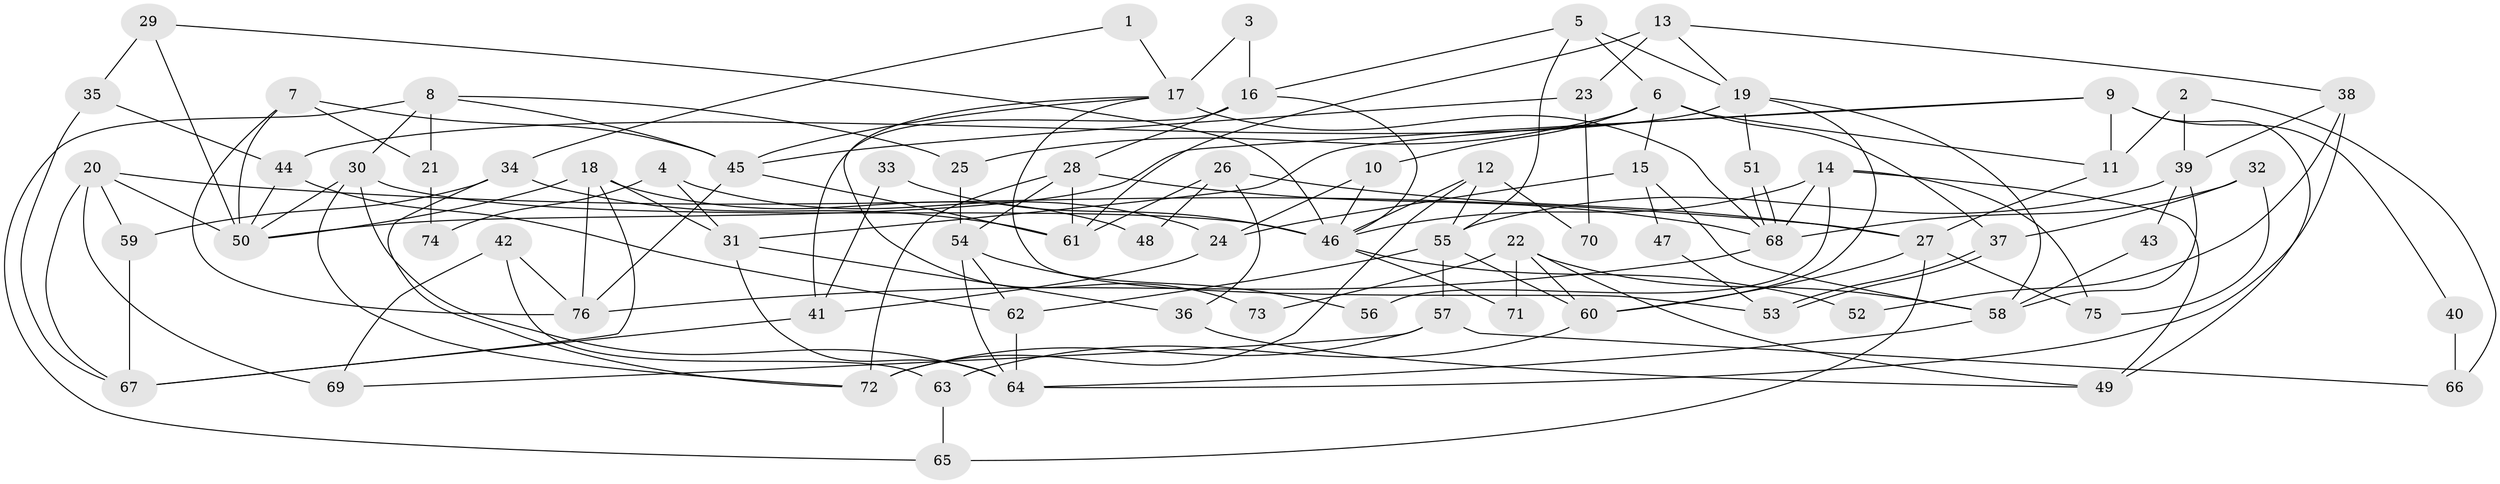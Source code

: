 // coarse degree distribution, {3: 0.1956521739130435, 7: 0.06521739130434782, 2: 0.08695652173913043, 6: 0.08695652173913043, 4: 0.2391304347826087, 8: 0.15217391304347827, 5: 0.10869565217391304, 11: 0.021739130434782608, 1: 0.021739130434782608, 9: 0.021739130434782608}
// Generated by graph-tools (version 1.1) at 2025/37/03/04/25 23:37:07]
// undirected, 76 vertices, 152 edges
graph export_dot {
  node [color=gray90,style=filled];
  1;
  2;
  3;
  4;
  5;
  6;
  7;
  8;
  9;
  10;
  11;
  12;
  13;
  14;
  15;
  16;
  17;
  18;
  19;
  20;
  21;
  22;
  23;
  24;
  25;
  26;
  27;
  28;
  29;
  30;
  31;
  32;
  33;
  34;
  35;
  36;
  37;
  38;
  39;
  40;
  41;
  42;
  43;
  44;
  45;
  46;
  47;
  48;
  49;
  50;
  51;
  52;
  53;
  54;
  55;
  56;
  57;
  58;
  59;
  60;
  61;
  62;
  63;
  64;
  65;
  66;
  67;
  68;
  69;
  70;
  71;
  72;
  73;
  74;
  75;
  76;
  1 -- 17;
  1 -- 34;
  2 -- 11;
  2 -- 39;
  2 -- 66;
  3 -- 17;
  3 -- 16;
  4 -- 24;
  4 -- 31;
  4 -- 74;
  5 -- 6;
  5 -- 19;
  5 -- 16;
  5 -- 55;
  6 -- 15;
  6 -- 11;
  6 -- 10;
  6 -- 25;
  6 -- 37;
  7 -- 50;
  7 -- 76;
  7 -- 21;
  7 -- 45;
  8 -- 30;
  8 -- 25;
  8 -- 21;
  8 -- 45;
  8 -- 65;
  9 -- 50;
  9 -- 49;
  9 -- 11;
  9 -- 31;
  9 -- 40;
  10 -- 46;
  10 -- 24;
  11 -- 27;
  12 -- 55;
  12 -- 46;
  12 -- 70;
  12 -- 72;
  13 -- 61;
  13 -- 19;
  13 -- 23;
  13 -- 38;
  14 -- 46;
  14 -- 68;
  14 -- 49;
  14 -- 56;
  14 -- 75;
  15 -- 24;
  15 -- 58;
  15 -- 47;
  16 -- 28;
  16 -- 41;
  16 -- 46;
  17 -- 68;
  17 -- 45;
  17 -- 53;
  17 -- 73;
  18 -- 31;
  18 -- 76;
  18 -- 48;
  18 -- 50;
  18 -- 67;
  19 -- 60;
  19 -- 44;
  19 -- 51;
  19 -- 58;
  20 -- 50;
  20 -- 67;
  20 -- 27;
  20 -- 59;
  20 -- 69;
  21 -- 74;
  22 -- 49;
  22 -- 58;
  22 -- 60;
  22 -- 71;
  22 -- 73;
  23 -- 45;
  23 -- 70;
  24 -- 41;
  25 -- 54;
  26 -- 27;
  26 -- 61;
  26 -- 36;
  26 -- 48;
  27 -- 65;
  27 -- 60;
  27 -- 75;
  28 -- 54;
  28 -- 68;
  28 -- 61;
  28 -- 72;
  29 -- 50;
  29 -- 46;
  29 -- 35;
  30 -- 72;
  30 -- 64;
  30 -- 46;
  30 -- 50;
  31 -- 64;
  31 -- 36;
  32 -- 37;
  32 -- 75;
  32 -- 68;
  33 -- 41;
  33 -- 46;
  34 -- 61;
  34 -- 72;
  34 -- 59;
  35 -- 67;
  35 -- 44;
  36 -- 49;
  37 -- 53;
  37 -- 53;
  38 -- 39;
  38 -- 52;
  38 -- 64;
  39 -- 55;
  39 -- 58;
  39 -- 43;
  40 -- 66;
  41 -- 67;
  42 -- 76;
  42 -- 69;
  42 -- 63;
  43 -- 58;
  44 -- 50;
  44 -- 62;
  45 -- 61;
  45 -- 76;
  46 -- 52;
  46 -- 71;
  47 -- 53;
  51 -- 68;
  51 -- 68;
  54 -- 64;
  54 -- 62;
  54 -- 56;
  55 -- 60;
  55 -- 57;
  55 -- 62;
  57 -- 72;
  57 -- 66;
  57 -- 69;
  58 -- 64;
  59 -- 67;
  60 -- 63;
  62 -- 64;
  63 -- 65;
  68 -- 76;
}

